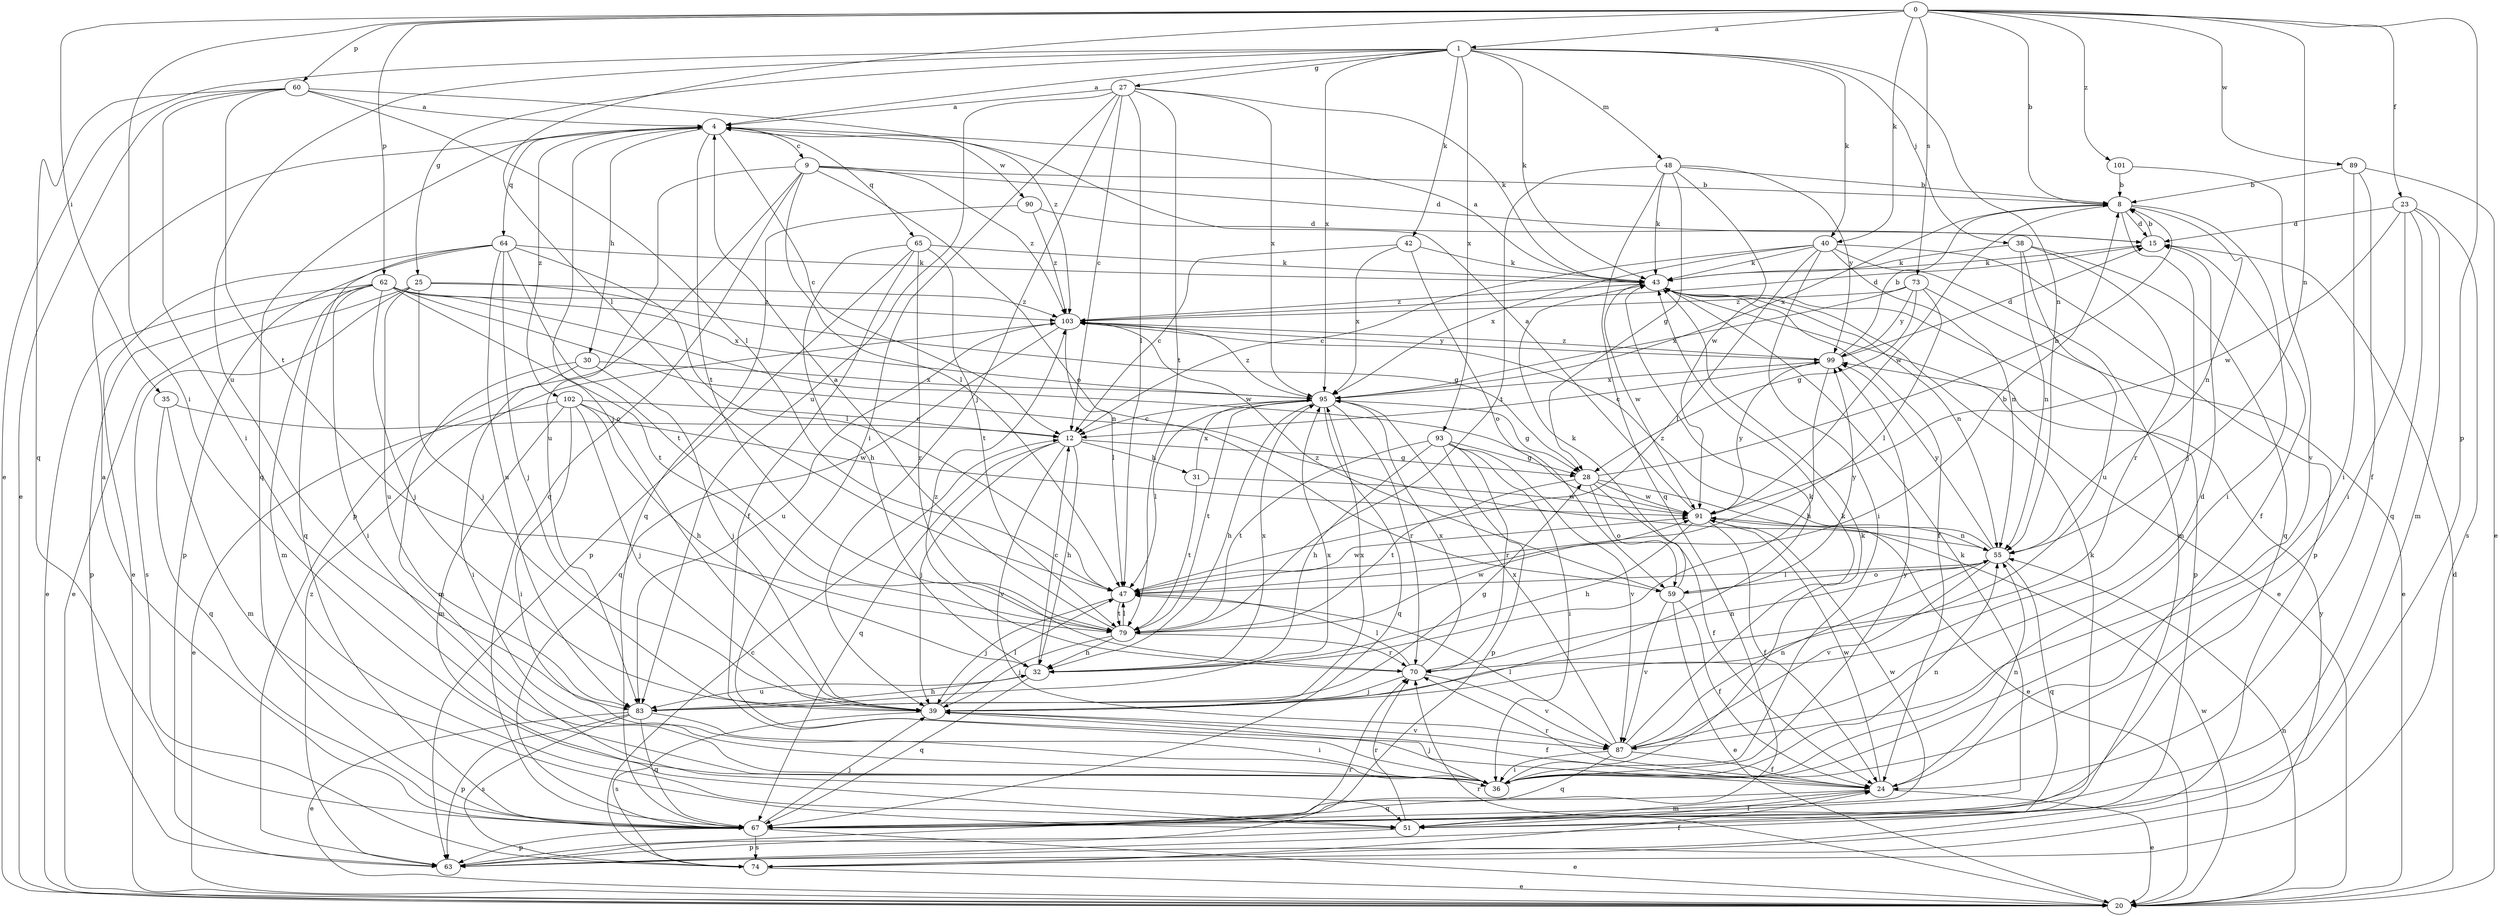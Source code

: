 strict digraph  {
0;
1;
4;
8;
9;
12;
15;
20;
23;
24;
25;
27;
28;
30;
31;
32;
35;
36;
38;
39;
40;
42;
43;
47;
48;
51;
55;
59;
60;
62;
63;
64;
65;
67;
70;
73;
74;
79;
83;
87;
89;
90;
91;
93;
95;
99;
101;
102;
103;
0 -> 1  [label=a];
0 -> 8  [label=b];
0 -> 23  [label=f];
0 -> 35  [label=i];
0 -> 36  [label=i];
0 -> 40  [label=k];
0 -> 47  [label=l];
0 -> 55  [label=n];
0 -> 60  [label=p];
0 -> 62  [label=p];
0 -> 63  [label=p];
0 -> 73  [label=s];
0 -> 89  [label=w];
0 -> 101  [label=z];
1 -> 4  [label=a];
1 -> 20  [label=e];
1 -> 25  [label=g];
1 -> 27  [label=g];
1 -> 38  [label=j];
1 -> 40  [label=k];
1 -> 42  [label=k];
1 -> 43  [label=k];
1 -> 48  [label=m];
1 -> 55  [label=n];
1 -> 83  [label=u];
1 -> 93  [label=x];
1 -> 95  [label=x];
4 -> 9  [label=c];
4 -> 12  [label=c];
4 -> 30  [label=h];
4 -> 39  [label=j];
4 -> 64  [label=q];
4 -> 65  [label=q];
4 -> 67  [label=q];
4 -> 79  [label=t];
4 -> 90  [label=w];
4 -> 102  [label=z];
8 -> 15  [label=d];
8 -> 36  [label=i];
8 -> 39  [label=j];
8 -> 55  [label=n];
8 -> 91  [label=w];
8 -> 95  [label=x];
9 -> 8  [label=b];
9 -> 15  [label=d];
9 -> 47  [label=l];
9 -> 59  [label=o];
9 -> 63  [label=p];
9 -> 67  [label=q];
9 -> 83  [label=u];
9 -> 103  [label=z];
12 -> 28  [label=g];
12 -> 31  [label=h];
12 -> 32  [label=h];
12 -> 39  [label=j];
12 -> 67  [label=q];
12 -> 87  [label=v];
15 -> 8  [label=b];
15 -> 24  [label=f];
15 -> 43  [label=k];
20 -> 15  [label=d];
20 -> 55  [label=n];
20 -> 70  [label=r];
20 -> 91  [label=w];
23 -> 15  [label=d];
23 -> 36  [label=i];
23 -> 51  [label=m];
23 -> 67  [label=q];
23 -> 74  [label=s];
23 -> 91  [label=w];
24 -> 20  [label=e];
24 -> 51  [label=m];
24 -> 55  [label=n];
24 -> 67  [label=q];
24 -> 70  [label=r];
24 -> 91  [label=w];
25 -> 20  [label=e];
25 -> 28  [label=g];
25 -> 39  [label=j];
25 -> 74  [label=s];
25 -> 83  [label=u];
25 -> 103  [label=z];
27 -> 4  [label=a];
27 -> 12  [label=c];
27 -> 36  [label=i];
27 -> 39  [label=j];
27 -> 43  [label=k];
27 -> 47  [label=l];
27 -> 79  [label=t];
27 -> 83  [label=u];
27 -> 95  [label=x];
28 -> 8  [label=b];
28 -> 20  [label=e];
28 -> 24  [label=f];
28 -> 59  [label=o];
28 -> 79  [label=t];
28 -> 91  [label=w];
30 -> 36  [label=i];
30 -> 39  [label=j];
30 -> 51  [label=m];
30 -> 95  [label=x];
31 -> 79  [label=t];
31 -> 91  [label=w];
31 -> 95  [label=x];
32 -> 12  [label=c];
32 -> 67  [label=q];
32 -> 83  [label=u];
32 -> 95  [label=x];
35 -> 12  [label=c];
35 -> 51  [label=m];
35 -> 67  [label=q];
36 -> 39  [label=j];
36 -> 43  [label=k];
36 -> 55  [label=n];
36 -> 99  [label=y];
38 -> 43  [label=k];
38 -> 55  [label=n];
38 -> 67  [label=q];
38 -> 70  [label=r];
38 -> 83  [label=u];
39 -> 24  [label=f];
39 -> 43  [label=k];
39 -> 47  [label=l];
39 -> 74  [label=s];
39 -> 87  [label=v];
39 -> 95  [label=x];
40 -> 12  [label=c];
40 -> 36  [label=i];
40 -> 43  [label=k];
40 -> 47  [label=l];
40 -> 51  [label=m];
40 -> 55  [label=n];
40 -> 63  [label=p];
40 -> 95  [label=x];
42 -> 12  [label=c];
42 -> 43  [label=k];
42 -> 59  [label=o];
42 -> 95  [label=x];
43 -> 4  [label=a];
43 -> 20  [label=e];
43 -> 24  [label=f];
43 -> 55  [label=n];
43 -> 63  [label=p];
43 -> 91  [label=w];
43 -> 103  [label=z];
47 -> 8  [label=b];
47 -> 39  [label=j];
47 -> 79  [label=t];
47 -> 91  [label=w];
48 -> 8  [label=b];
48 -> 28  [label=g];
48 -> 43  [label=k];
48 -> 67  [label=q];
48 -> 79  [label=t];
48 -> 91  [label=w];
48 -> 99  [label=y];
51 -> 24  [label=f];
51 -> 43  [label=k];
51 -> 63  [label=p];
51 -> 70  [label=r];
55 -> 47  [label=l];
55 -> 59  [label=o];
55 -> 67  [label=q];
55 -> 87  [label=v];
55 -> 99  [label=y];
55 -> 103  [label=z];
59 -> 20  [label=e];
59 -> 24  [label=f];
59 -> 43  [label=k];
59 -> 87  [label=v];
59 -> 99  [label=y];
59 -> 103  [label=z];
60 -> 4  [label=a];
60 -> 20  [label=e];
60 -> 36  [label=i];
60 -> 47  [label=l];
60 -> 67  [label=q];
60 -> 79  [label=t];
60 -> 103  [label=z];
62 -> 20  [label=e];
62 -> 36  [label=i];
62 -> 39  [label=j];
62 -> 51  [label=m];
62 -> 55  [label=n];
62 -> 63  [label=p];
62 -> 79  [label=t];
62 -> 91  [label=w];
62 -> 95  [label=x];
62 -> 103  [label=z];
63 -> 70  [label=r];
63 -> 103  [label=z];
64 -> 20  [label=e];
64 -> 39  [label=j];
64 -> 43  [label=k];
64 -> 47  [label=l];
64 -> 63  [label=p];
64 -> 67  [label=q];
64 -> 79  [label=t];
64 -> 83  [label=u];
65 -> 24  [label=f];
65 -> 32  [label=h];
65 -> 43  [label=k];
65 -> 63  [label=p];
65 -> 70  [label=r];
65 -> 79  [label=t];
67 -> 4  [label=a];
67 -> 20  [label=e];
67 -> 39  [label=j];
67 -> 43  [label=k];
67 -> 63  [label=p];
67 -> 74  [label=s];
67 -> 91  [label=w];
70 -> 39  [label=j];
70 -> 47  [label=l];
70 -> 55  [label=n];
70 -> 87  [label=v];
70 -> 95  [label=x];
70 -> 103  [label=z];
73 -> 20  [label=e];
73 -> 28  [label=g];
73 -> 47  [label=l];
73 -> 95  [label=x];
73 -> 99  [label=y];
73 -> 103  [label=z];
74 -> 12  [label=c];
74 -> 20  [label=e];
74 -> 24  [label=f];
74 -> 99  [label=y];
79 -> 4  [label=a];
79 -> 32  [label=h];
79 -> 39  [label=j];
79 -> 47  [label=l];
79 -> 70  [label=r];
79 -> 91  [label=w];
83 -> 20  [label=e];
83 -> 28  [label=g];
83 -> 32  [label=h];
83 -> 36  [label=i];
83 -> 63  [label=p];
83 -> 67  [label=q];
83 -> 74  [label=s];
83 -> 95  [label=x];
87 -> 15  [label=d];
87 -> 24  [label=f];
87 -> 36  [label=i];
87 -> 43  [label=k];
87 -> 47  [label=l];
87 -> 55  [label=n];
87 -> 67  [label=q];
87 -> 95  [label=x];
89 -> 8  [label=b];
89 -> 20  [label=e];
89 -> 24  [label=f];
89 -> 36  [label=i];
90 -> 15  [label=d];
90 -> 67  [label=q];
90 -> 103  [label=z];
91 -> 4  [label=a];
91 -> 24  [label=f];
91 -> 32  [label=h];
91 -> 55  [label=n];
91 -> 99  [label=y];
93 -> 28  [label=g];
93 -> 32  [label=h];
93 -> 36  [label=i];
93 -> 63  [label=p];
93 -> 70  [label=r];
93 -> 79  [label=t];
93 -> 87  [label=v];
95 -> 12  [label=c];
95 -> 28  [label=g];
95 -> 32  [label=h];
95 -> 47  [label=l];
95 -> 67  [label=q];
95 -> 70  [label=r];
95 -> 79  [label=t];
95 -> 103  [label=z];
99 -> 8  [label=b];
99 -> 12  [label=c];
99 -> 15  [label=d];
99 -> 32  [label=h];
99 -> 95  [label=x];
99 -> 103  [label=z];
101 -> 8  [label=b];
101 -> 87  [label=v];
102 -> 12  [label=c];
102 -> 20  [label=e];
102 -> 32  [label=h];
102 -> 36  [label=i];
102 -> 39  [label=j];
102 -> 51  [label=m];
102 -> 91  [label=w];
103 -> 15  [label=d];
103 -> 47  [label=l];
103 -> 67  [label=q];
103 -> 83  [label=u];
103 -> 99  [label=y];
}
